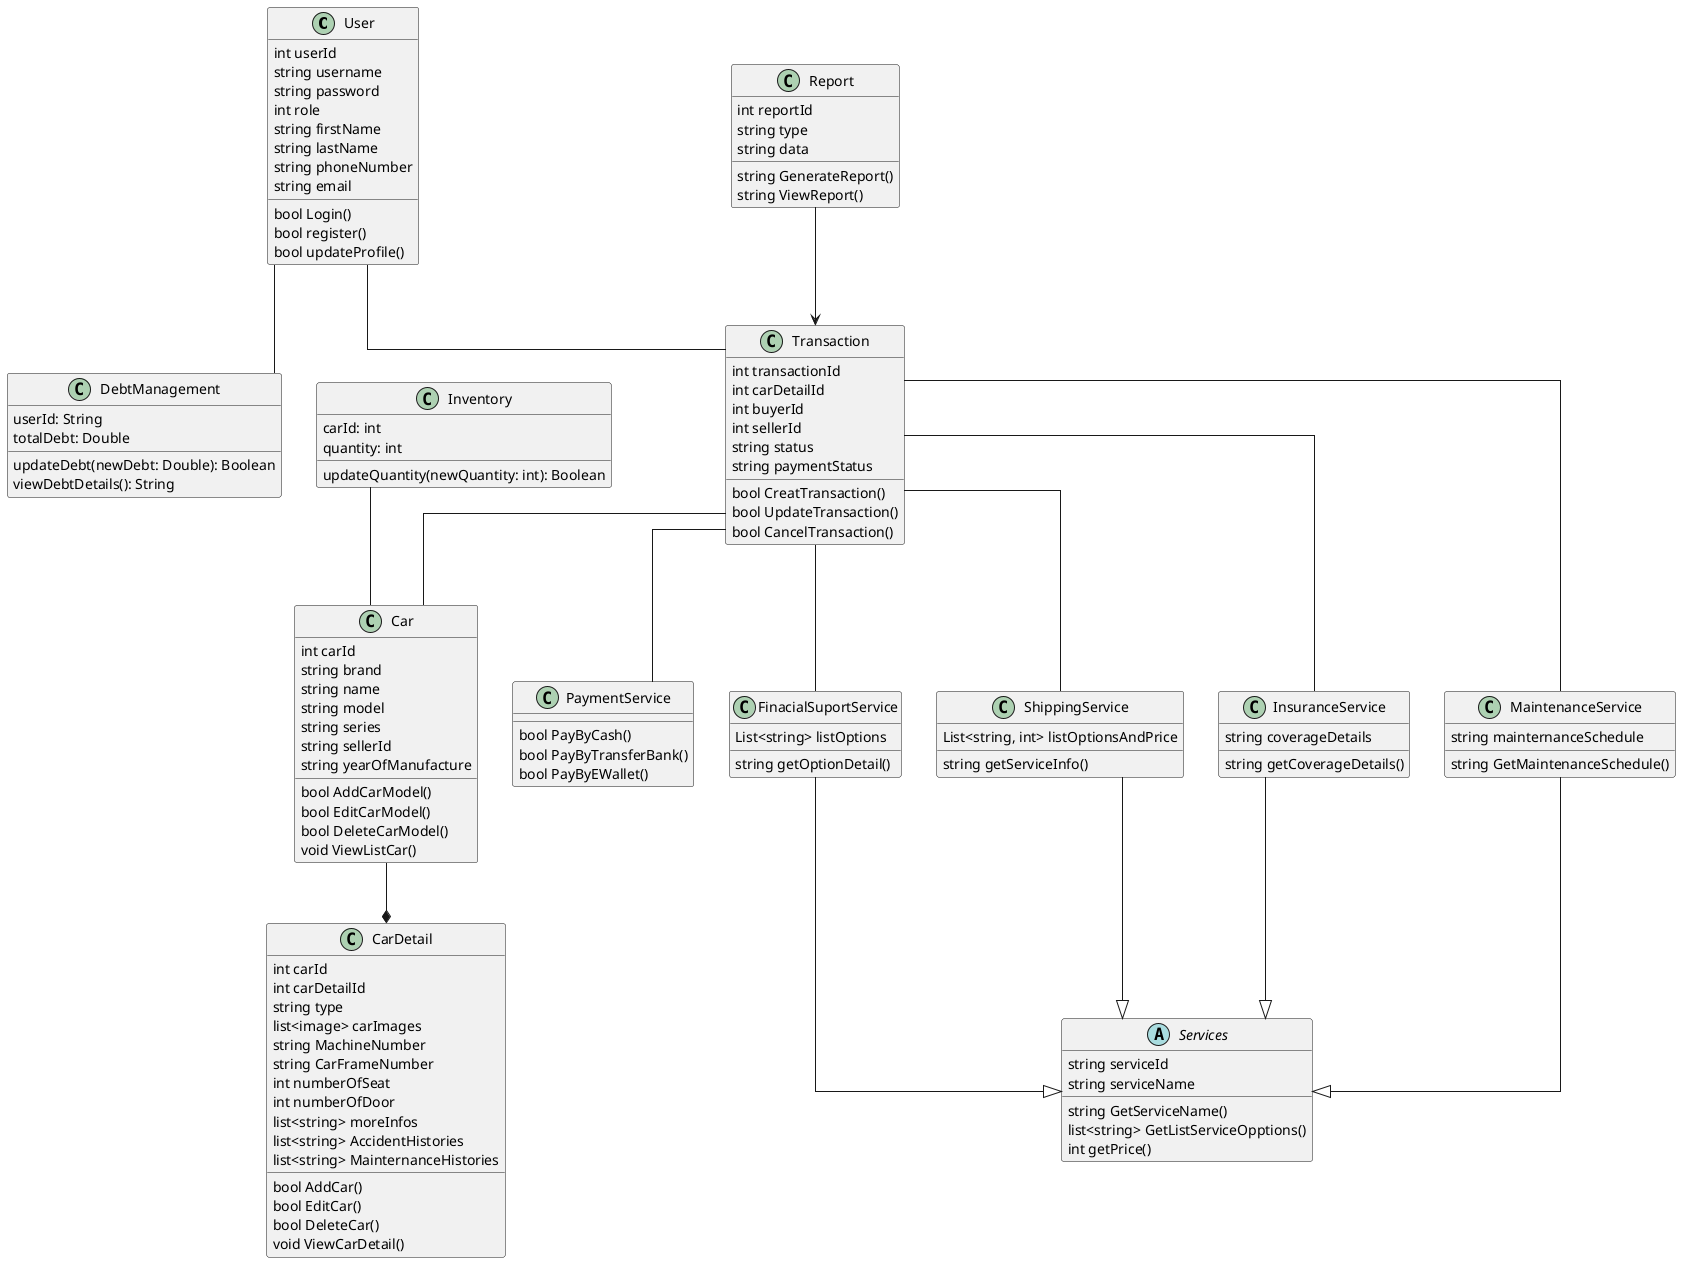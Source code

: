 @startuml
'left to right direction
skinparam linetype ortho

class User{
    int userId
    string username
    string password
    int role 
    string firstName 
    string lastName 
    string phoneNumber
    string email
    bool Login() 
    bool register() 
    bool updateProfile()
}
class DebtManagement {
  userId: String
  totalDebt: Double
  updateDebt(newDebt: Double): Boolean
  viewDebtDetails(): String
}

class Car{
    int carId 
    string brand 
    string name
    string model 
    string series 
    string sellerId 
    string yearOfManufacture
    bool AddCarModel()
    bool EditCarModel()
    bool DeleteCarModel()
    void ViewListCar()
}

class CarDetail{
    int carId
    int carDetailId
    string type 
    'new car/ old car
    list<image> carImages
    string MachineNumber
    string CarFrameNumber
    int numberOfSeat
    int numberOfDoor
    list<string> moreInfos
    list<string> AccidentHistories
    list<string> MainternanceHistories
    bool AddCar()
    bool EditCar()
    bool DeleteCar()
    void ViewCarDetail()
}
class Inventory {
  carId: int
  quantity: int
  updateQuantity(newQuantity: int): Boolean
}

class Transaction{
    int transactionId 
    int carDetailId 
    int buyerId 
    int sellerId 
    string status 
    string paymentStatus 
    bool CreatTransaction()
    bool UpdateTransaction()
    bool CancelTransaction()
}

abstract class Services{
    string serviceId
    string serviceName 
    string GetServiceName()
    list<string> GetListServiceOpptions()
    int getPrice()
}

class PaymentService{
    bool PayByCash()
    bool PayByTransferBank()
    bool PayByEWallet()
}

class FinacialSuportService{
    List<string> listOptions
    string getOptionDetail()
}

class ShippingService{
    List<string, int> listOptionsAndPrice
    string getServiceInfo()
}

class InsuranceService{
    string coverageDetails
    string getCoverageDetails()
}

class MaintenanceService{
    string mainternanceSchedule
    string GetMaintenanceSchedule()
}

class Report{
    int reportId 
    string type
    string data
    string GenerateReport()
    string ViewReport()
}

'Inheritance Relationships
MaintenanceService --|> Services
ShippingService --|> Services
InsuranceService --|> Services
FinacialSuportService --|> Services

User -- Transaction
User -- DebtManagement
Transaction -- Car
Transaction -- ShippingService
Transaction -- InsuranceService
Transaction -- MaintenanceService
Transaction -- PaymentService
Transaction -- FinacialSuportService
Inventory -- Car
Report --> Transaction

'Composition Relationship
Car --* CarDetail

@enduml